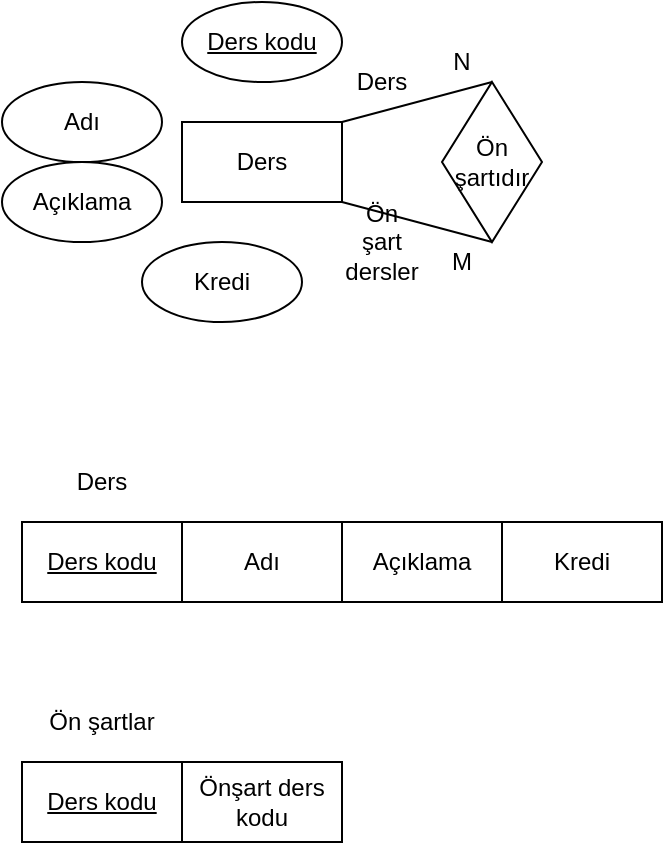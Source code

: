<mxfile version="24.5.3" type="github">
  <diagram name="Page-1" id="5RWQs3kXL790tDM_O4KD">
    <mxGraphModel dx="819" dy="477" grid="1" gridSize="10" guides="1" tooltips="1" connect="1" arrows="1" fold="1" page="1" pageScale="1" pageWidth="5000" pageHeight="5000" math="0" shadow="0">
      <root>
        <mxCell id="0" />
        <mxCell id="1" parent="0" />
        <mxCell id="q8dBn_YlhrmXgaq97wFI-220" value="Ders" style="rounded=0;whiteSpace=wrap;html=1;" vertex="1" parent="1">
          <mxGeometry x="2000" y="2440" width="80" height="40" as="geometry" />
        </mxCell>
        <mxCell id="q8dBn_YlhrmXgaq97wFI-228" value="&lt;u&gt;Ders kodu&lt;/u&gt;" style="ellipse;whiteSpace=wrap;html=1;" vertex="1" parent="1">
          <mxGeometry x="2000" y="2380" width="80" height="40" as="geometry" />
        </mxCell>
        <mxCell id="q8dBn_YlhrmXgaq97wFI-233" value="Ders" style="text;html=1;align=center;verticalAlign=middle;whiteSpace=wrap;rounded=0;" vertex="1" parent="1">
          <mxGeometry x="1920" y="2600" width="80" height="40" as="geometry" />
        </mxCell>
        <mxCell id="q8dBn_YlhrmXgaq97wFI-236" value="&lt;u&gt;Ders kodu&lt;/u&gt;" style="rounded=0;whiteSpace=wrap;html=1;" vertex="1" parent="1">
          <mxGeometry x="1920" y="2640" width="80" height="40" as="geometry" />
        </mxCell>
        <mxCell id="q8dBn_YlhrmXgaq97wFI-237" value="Adı" style="rounded=0;whiteSpace=wrap;html=1;" vertex="1" parent="1">
          <mxGeometry x="2000" y="2640" width="80" height="40" as="geometry" />
        </mxCell>
        <mxCell id="q8dBn_YlhrmXgaq97wFI-243" value="Adı" style="ellipse;whiteSpace=wrap;html=1;" vertex="1" parent="1">
          <mxGeometry x="1910" y="2420" width="80" height="40" as="geometry" />
        </mxCell>
        <mxCell id="q8dBn_YlhrmXgaq97wFI-246" value="Açıklama" style="rounded=0;whiteSpace=wrap;html=1;" vertex="1" parent="1">
          <mxGeometry x="2080" y="2640" width="80" height="40" as="geometry" />
        </mxCell>
        <mxCell id="q8dBn_YlhrmXgaq97wFI-264" value="Açıklama" style="ellipse;whiteSpace=wrap;html=1;" vertex="1" parent="1">
          <mxGeometry x="1910" y="2460" width="80" height="40" as="geometry" />
        </mxCell>
        <mxCell id="q8dBn_YlhrmXgaq97wFI-299" value="Ön şartıdır" style="rhombus;whiteSpace=wrap;html=1;" vertex="1" parent="1">
          <mxGeometry x="2130" y="2420" width="50" height="80" as="geometry" />
        </mxCell>
        <mxCell id="q8dBn_YlhrmXgaq97wFI-300" value="" style="endArrow=none;html=1;rounded=0;entryX=0.5;entryY=0;entryDx=0;entryDy=0;" edge="1" parent="1" target="q8dBn_YlhrmXgaq97wFI-299">
          <mxGeometry width="50" height="50" relative="1" as="geometry">
            <mxPoint x="2080" y="2440" as="sourcePoint" />
            <mxPoint x="2130" y="2390" as="targetPoint" />
          </mxGeometry>
        </mxCell>
        <mxCell id="q8dBn_YlhrmXgaq97wFI-301" value="" style="endArrow=none;html=1;rounded=0;entryX=0.5;entryY=1;entryDx=0;entryDy=0;" edge="1" parent="1" target="q8dBn_YlhrmXgaq97wFI-299">
          <mxGeometry width="50" height="50" relative="1" as="geometry">
            <mxPoint x="2080" y="2480" as="sourcePoint" />
            <mxPoint x="2130" y="2430" as="targetPoint" />
          </mxGeometry>
        </mxCell>
        <mxCell id="q8dBn_YlhrmXgaq97wFI-302" value="N" style="text;html=1;align=center;verticalAlign=middle;whiteSpace=wrap;rounded=0;" vertex="1" parent="1">
          <mxGeometry x="2130" y="2400" width="20" height="20" as="geometry" />
        </mxCell>
        <mxCell id="q8dBn_YlhrmXgaq97wFI-303" value="M" style="text;html=1;align=center;verticalAlign=middle;whiteSpace=wrap;rounded=0;" vertex="1" parent="1">
          <mxGeometry x="2130" y="2500" width="20" height="20" as="geometry" />
        </mxCell>
        <mxCell id="q8dBn_YlhrmXgaq97wFI-304" value="Kredi" style="rounded=0;whiteSpace=wrap;html=1;" vertex="1" parent="1">
          <mxGeometry x="2160" y="2640" width="80" height="40" as="geometry" />
        </mxCell>
        <mxCell id="q8dBn_YlhrmXgaq97wFI-309" value="Kredi" style="ellipse;whiteSpace=wrap;html=1;" vertex="1" parent="1">
          <mxGeometry x="1980" y="2500" width="80" height="40" as="geometry" />
        </mxCell>
        <mxCell id="q8dBn_YlhrmXgaq97wFI-310" value="Ders" style="text;html=1;align=center;verticalAlign=middle;whiteSpace=wrap;rounded=0;" vertex="1" parent="1">
          <mxGeometry x="2090" y="2410" width="20" height="20" as="geometry" />
        </mxCell>
        <mxCell id="q8dBn_YlhrmXgaq97wFI-312" value="Ön şart dersler" style="text;html=1;align=center;verticalAlign=middle;whiteSpace=wrap;rounded=0;" vertex="1" parent="1">
          <mxGeometry x="2090" y="2490" width="20" height="20" as="geometry" />
        </mxCell>
        <mxCell id="q8dBn_YlhrmXgaq97wFI-313" value="Ön şartlar" style="text;html=1;align=center;verticalAlign=middle;whiteSpace=wrap;rounded=0;" vertex="1" parent="1">
          <mxGeometry x="1920" y="2720" width="80" height="40" as="geometry" />
        </mxCell>
        <mxCell id="q8dBn_YlhrmXgaq97wFI-314" value="&lt;u&gt;Ders kodu&lt;/u&gt;" style="rounded=0;whiteSpace=wrap;html=1;" vertex="1" parent="1">
          <mxGeometry x="1920" y="2760" width="80" height="40" as="geometry" />
        </mxCell>
        <mxCell id="q8dBn_YlhrmXgaq97wFI-315" value="Önşart ders kodu" style="rounded=0;whiteSpace=wrap;html=1;" vertex="1" parent="1">
          <mxGeometry x="2000" y="2760" width="80" height="40" as="geometry" />
        </mxCell>
      </root>
    </mxGraphModel>
  </diagram>
</mxfile>
